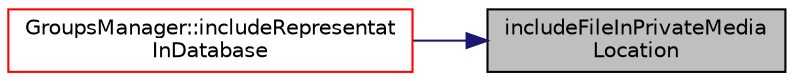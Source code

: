digraph "includeFileInPrivateMediaLocation"
{
 // LATEX_PDF_SIZE
  edge [fontname="Helvetica",fontsize="10",labelfontname="Helvetica",labelfontsize="10"];
  node [fontname="Helvetica",fontsize="10",shape=record];
  rankdir="RL";
  Node1 [label="includeFileInPrivateMedia\lLocation",height=0.2,width=0.4,color="black", fillcolor="grey75", style="filled", fontcolor="black",tooltip=" "];
  Node1 -> Node2 [dir="back",color="midnightblue",fontsize="10",style="solid",fontname="Helvetica"];
  Node2 [label="GroupsManager::includeRepresentat\lInDatabase",height=0.2,width=0.4,color="red", fillcolor="white", style="filled",URL="$namespace_groups_manager.html#a3baf5bab2dabe71a339b37cff24b88ac",tooltip=" "];
}
